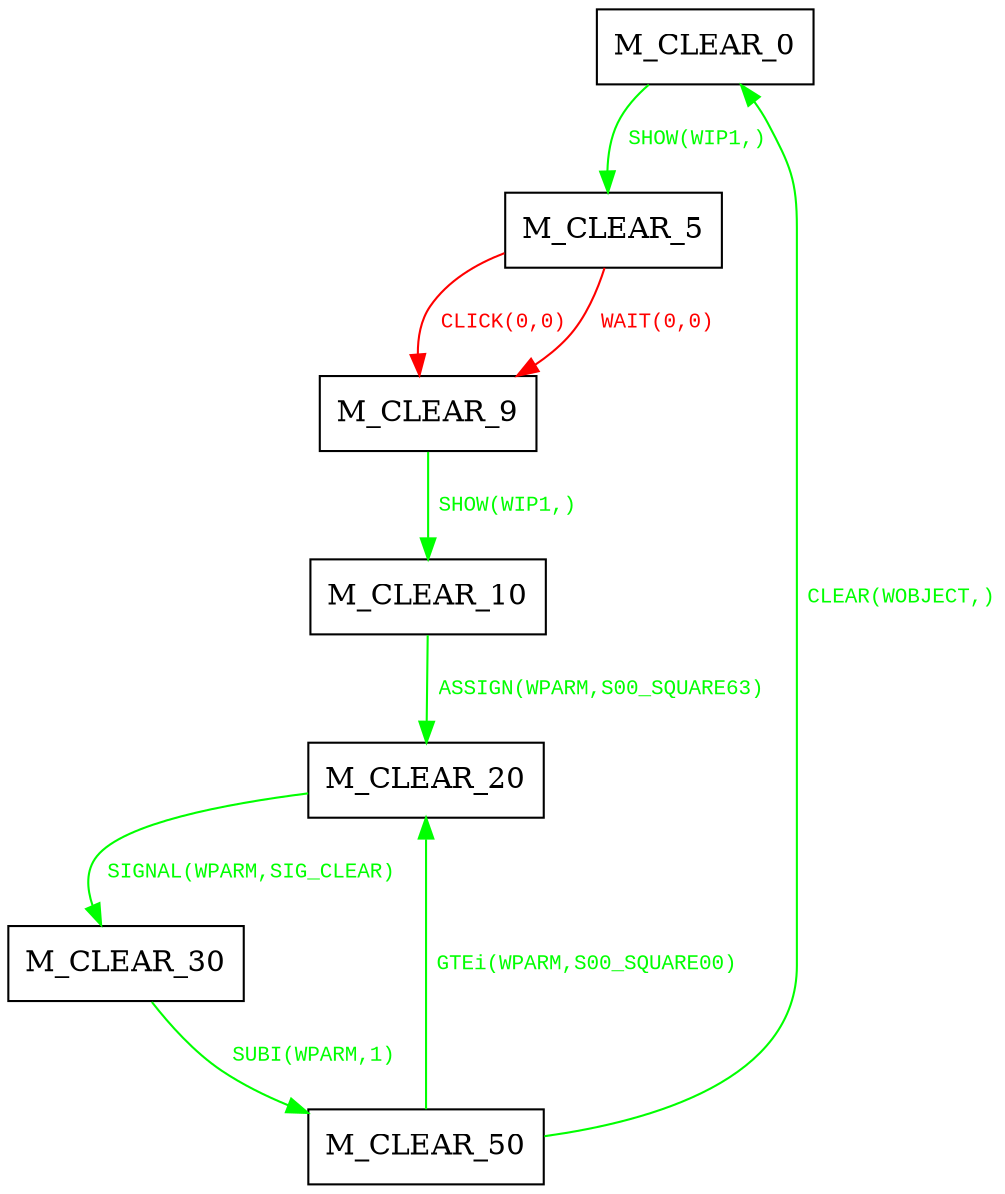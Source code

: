 digraph {
 node [shape=record];
"M_CLEAR_0" -> "M_CLEAR_5"[color=green, fontcolor=green, label=< <font face="Courier New" point-size="10">
SHOW(WIP1,)<br/>
</font>>];
"M_CLEAR_5" -> "M_CLEAR_9"[color=red, fontcolor=red, label=< <font face="Courier New" point-size="10">
CLICK(0,0)<br/>
</font>>];
"M_CLEAR_5" -> "M_CLEAR_9"[color=red, fontcolor=red, label=< <font face="Courier New" point-size="10">
WAIT(0,0)<br/>
</font>>];
"M_CLEAR_9" -> "M_CLEAR_10"[color=green, fontcolor=green, label=< <font face="Courier New" point-size="10">
SHOW(WIP1,)<br/>
</font>>];
"M_CLEAR_10" -> "M_CLEAR_20"[color=green, fontcolor=green, label=< <font face="Courier New" point-size="10">
ASSIGN(WPARM,S00_SQUARE63)<br/>
</font>>];
"M_CLEAR_20" -> "M_CLEAR_30"[color=green, fontcolor=green, label=< <font face="Courier New" point-size="10">
SIGNAL(WPARM,SIG_CLEAR)<br/>
</font>>];
"M_CLEAR_30" -> "M_CLEAR_50"[color=green, fontcolor=green, label=< <font face="Courier New" point-size="10">
SUBI(WPARM,1)<br/>
</font>>];
"M_CLEAR_50" -> "M_CLEAR_0"[color=green, fontcolor=green, label=< <font face="Courier New" point-size="10">
CLEAR(WOBJECT,)<br/>
</font>>];
"M_CLEAR_50" -> "M_CLEAR_20"[color=green, fontcolor=green, label=< <font face="Courier New" point-size="10">
GTEi(WPARM,S00_SQUARE00)<br/>
</font>>];
}
